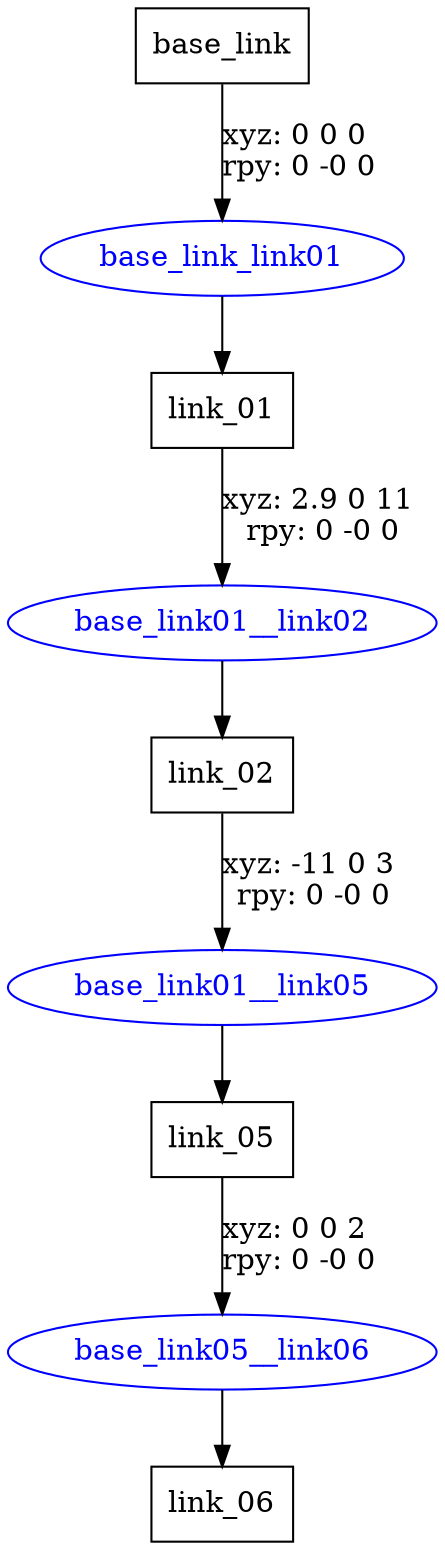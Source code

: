digraph G {
node [shape=box];
"base_link" [label="base_link"];
"link_01" [label="link_01"];
"link_02" [label="link_02"];
"link_05" [label="link_05"];
"link_06" [label="link_06"];
node [shape=ellipse, color=blue, fontcolor=blue];
"base_link" -> "base_link_link01" [label="xyz: 0 0 0 \nrpy: 0 -0 0"]
"base_link_link01" -> "link_01"
"link_01" -> "base_link01__link02" [label="xyz: 2.9 0 11 \nrpy: 0 -0 0"]
"base_link01__link02" -> "link_02"
"link_02" -> "base_link01__link05" [label="xyz: -11 0 3 \nrpy: 0 -0 0"]
"base_link01__link05" -> "link_05"
"link_05" -> "base_link05__link06" [label="xyz: 0 0 2 \nrpy: 0 -0 0"]
"base_link05__link06" -> "link_06"
}
